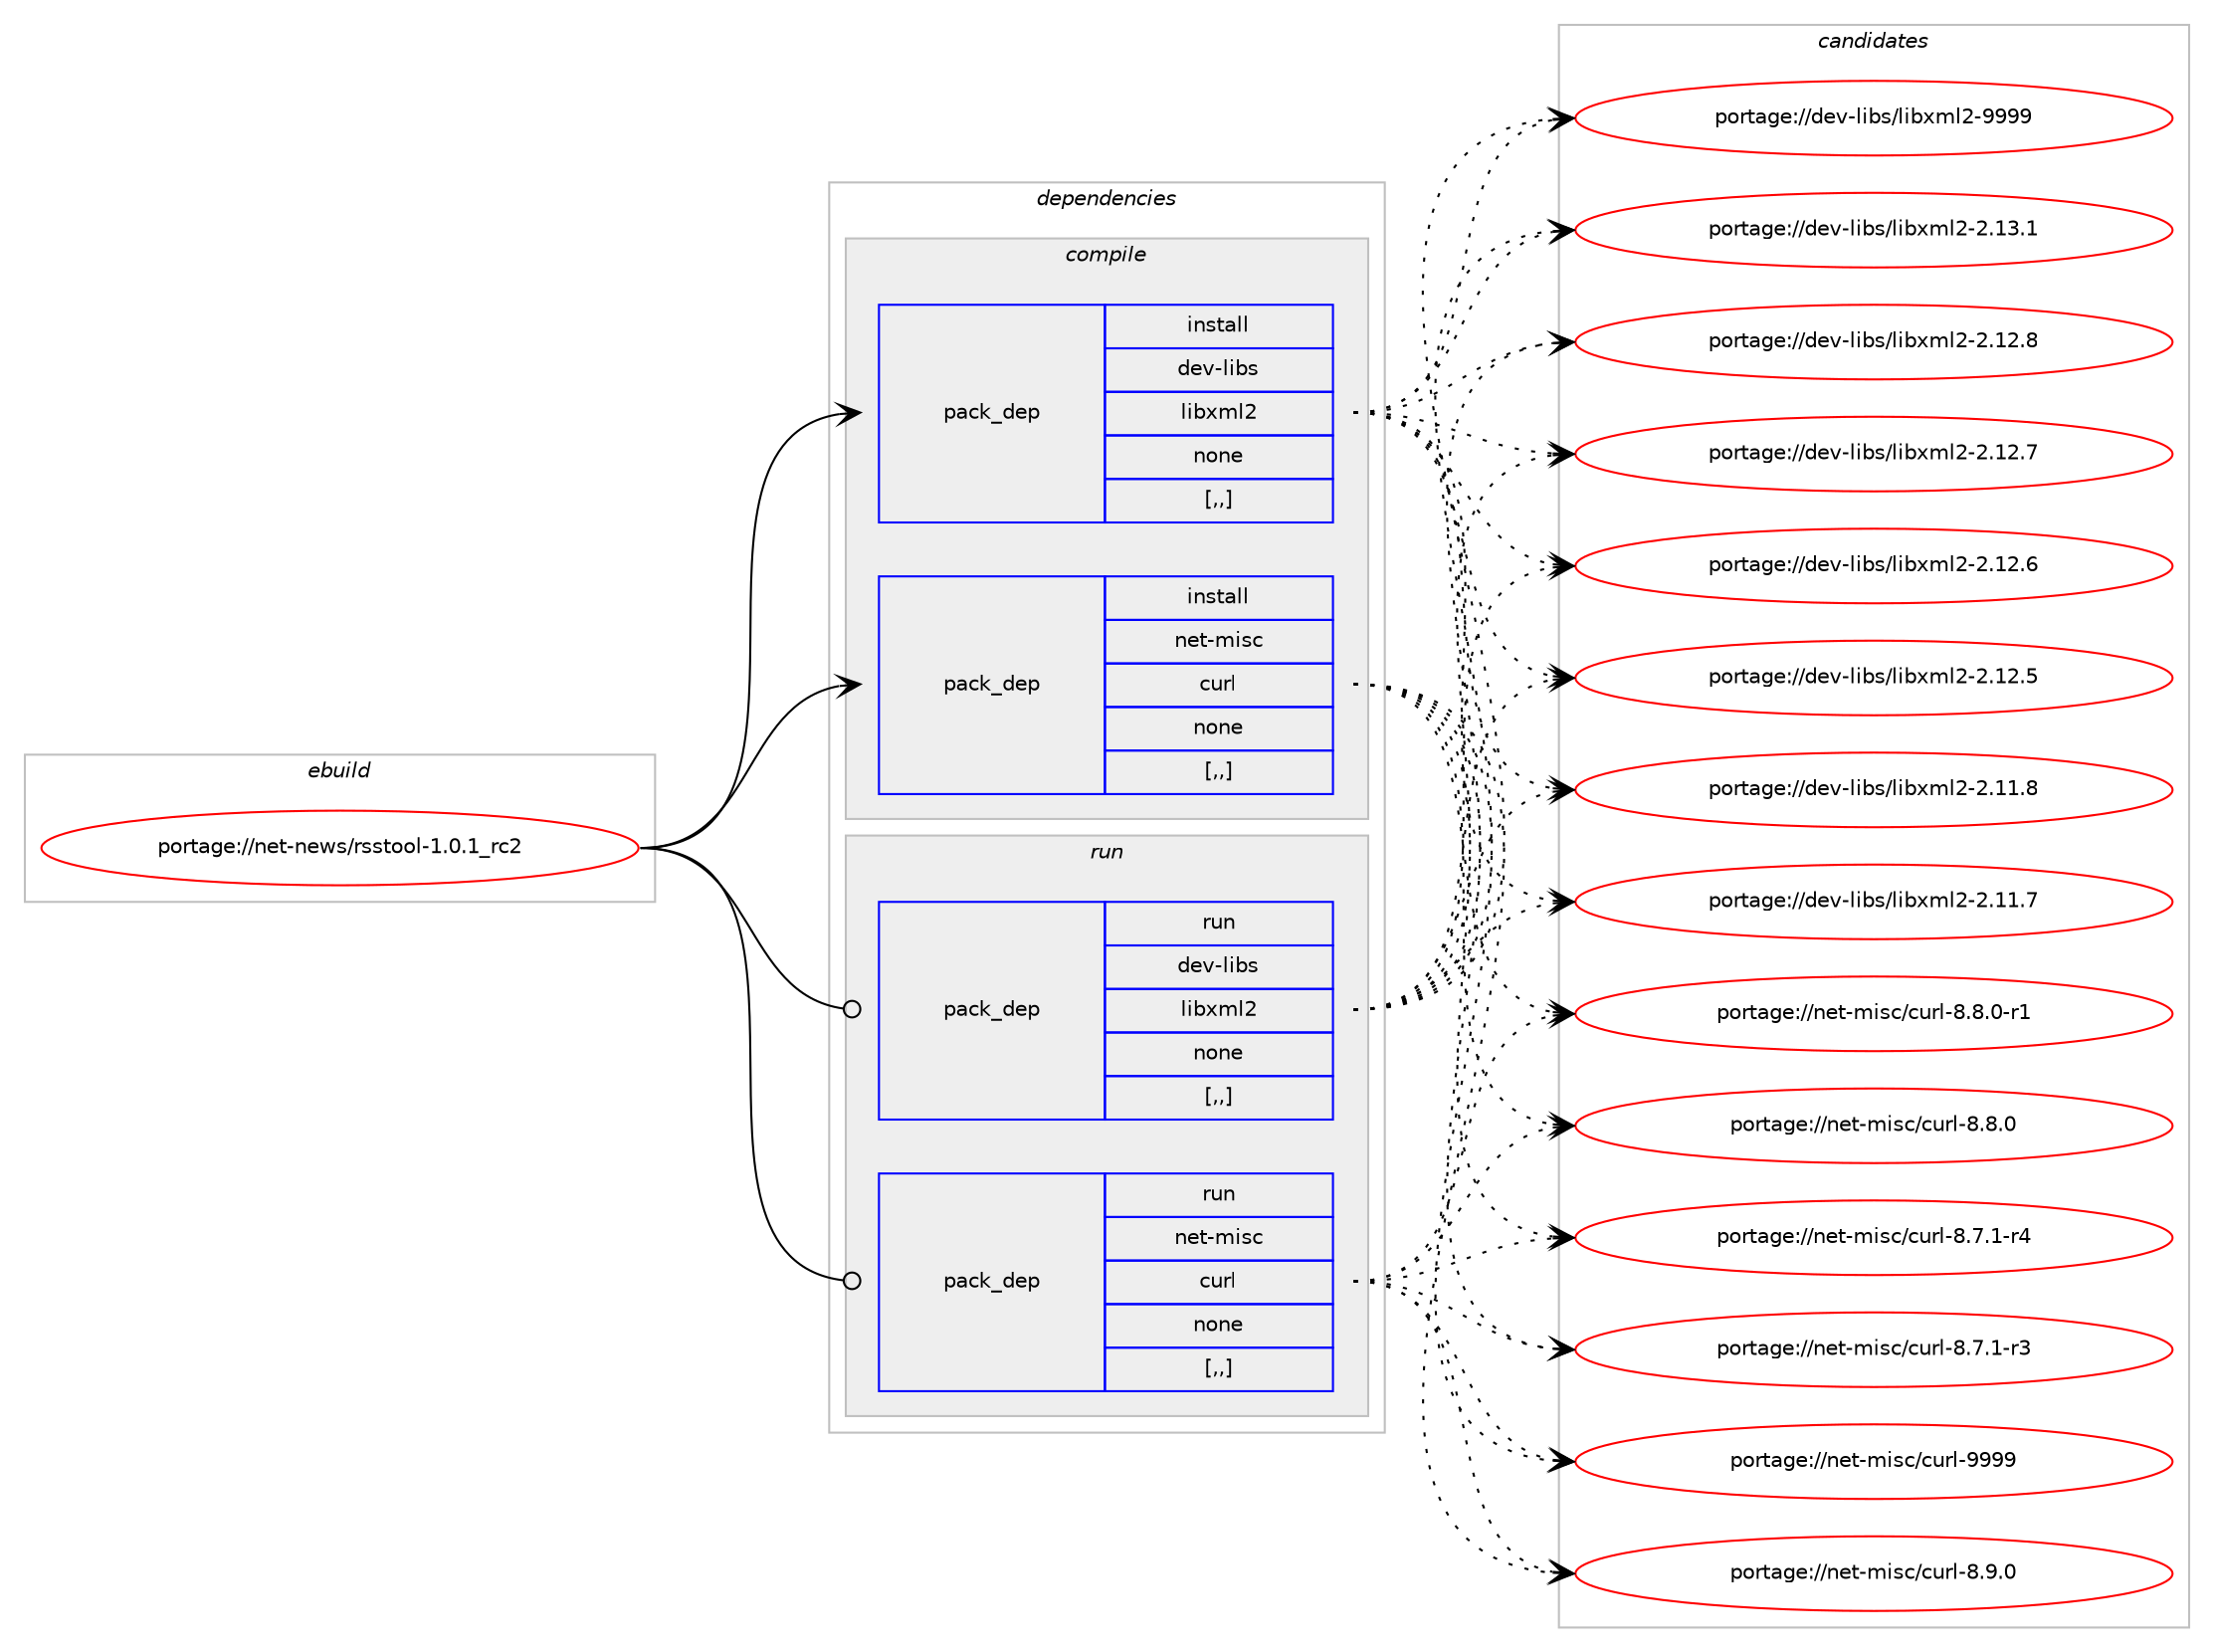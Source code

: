 digraph prolog {

# *************
# Graph options
# *************

newrank=true;
concentrate=true;
compound=true;
graph [rankdir=LR,fontname=Helvetica,fontsize=10,ranksep=1.5];#, ranksep=2.5, nodesep=0.2];
edge  [arrowhead=vee];
node  [fontname=Helvetica,fontsize=10];

# **********
# The ebuild
# **********

subgraph cluster_leftcol {
color=gray;
label=<<i>ebuild</i>>;
id [label="portage://net-news/rsstool-1.0.1_rc2", color=red, width=4, href="../net-news/rsstool-1.0.1_rc2.svg"];
}

# ****************
# The dependencies
# ****************

subgraph cluster_midcol {
color=gray;
label=<<i>dependencies</i>>;
subgraph cluster_compile {
fillcolor="#eeeeee";
style=filled;
label=<<i>compile</i>>;
subgraph pack276699 {
dependency379530 [label=<<TABLE BORDER="0" CELLBORDER="1" CELLSPACING="0" CELLPADDING="4" WIDTH="220"><TR><TD ROWSPAN="6" CELLPADDING="30">pack_dep</TD></TR><TR><TD WIDTH="110">install</TD></TR><TR><TD>dev-libs</TD></TR><TR><TD>libxml2</TD></TR><TR><TD>none</TD></TR><TR><TD>[,,]</TD></TR></TABLE>>, shape=none, color=blue];
}
id:e -> dependency379530:w [weight=20,style="solid",arrowhead="vee"];
subgraph pack276700 {
dependency379531 [label=<<TABLE BORDER="0" CELLBORDER="1" CELLSPACING="0" CELLPADDING="4" WIDTH="220"><TR><TD ROWSPAN="6" CELLPADDING="30">pack_dep</TD></TR><TR><TD WIDTH="110">install</TD></TR><TR><TD>net-misc</TD></TR><TR><TD>curl</TD></TR><TR><TD>none</TD></TR><TR><TD>[,,]</TD></TR></TABLE>>, shape=none, color=blue];
}
id:e -> dependency379531:w [weight=20,style="solid",arrowhead="vee"];
}
subgraph cluster_compileandrun {
fillcolor="#eeeeee";
style=filled;
label=<<i>compile and run</i>>;
}
subgraph cluster_run {
fillcolor="#eeeeee";
style=filled;
label=<<i>run</i>>;
subgraph pack276701 {
dependency379532 [label=<<TABLE BORDER="0" CELLBORDER="1" CELLSPACING="0" CELLPADDING="4" WIDTH="220"><TR><TD ROWSPAN="6" CELLPADDING="30">pack_dep</TD></TR><TR><TD WIDTH="110">run</TD></TR><TR><TD>dev-libs</TD></TR><TR><TD>libxml2</TD></TR><TR><TD>none</TD></TR><TR><TD>[,,]</TD></TR></TABLE>>, shape=none, color=blue];
}
id:e -> dependency379532:w [weight=20,style="solid",arrowhead="odot"];
subgraph pack276702 {
dependency379533 [label=<<TABLE BORDER="0" CELLBORDER="1" CELLSPACING="0" CELLPADDING="4" WIDTH="220"><TR><TD ROWSPAN="6" CELLPADDING="30">pack_dep</TD></TR><TR><TD WIDTH="110">run</TD></TR><TR><TD>net-misc</TD></TR><TR><TD>curl</TD></TR><TR><TD>none</TD></TR><TR><TD>[,,]</TD></TR></TABLE>>, shape=none, color=blue];
}
id:e -> dependency379533:w [weight=20,style="solid",arrowhead="odot"];
}
}

# **************
# The candidates
# **************

subgraph cluster_choices {
rank=same;
color=gray;
label=<<i>candidates</i>>;

subgraph choice276699 {
color=black;
nodesep=1;
choice10010111845108105981154710810598120109108504557575757 [label="portage://dev-libs/libxml2-9999", color=red, width=4,href="../dev-libs/libxml2-9999.svg"];
choice100101118451081059811547108105981201091085045504649514649 [label="portage://dev-libs/libxml2-2.13.1", color=red, width=4,href="../dev-libs/libxml2-2.13.1.svg"];
choice100101118451081059811547108105981201091085045504649504656 [label="portage://dev-libs/libxml2-2.12.8", color=red, width=4,href="../dev-libs/libxml2-2.12.8.svg"];
choice100101118451081059811547108105981201091085045504649504655 [label="portage://dev-libs/libxml2-2.12.7", color=red, width=4,href="../dev-libs/libxml2-2.12.7.svg"];
choice100101118451081059811547108105981201091085045504649504654 [label="portage://dev-libs/libxml2-2.12.6", color=red, width=4,href="../dev-libs/libxml2-2.12.6.svg"];
choice100101118451081059811547108105981201091085045504649504653 [label="portage://dev-libs/libxml2-2.12.5", color=red, width=4,href="../dev-libs/libxml2-2.12.5.svg"];
choice100101118451081059811547108105981201091085045504649494656 [label="portage://dev-libs/libxml2-2.11.8", color=red, width=4,href="../dev-libs/libxml2-2.11.8.svg"];
choice100101118451081059811547108105981201091085045504649494655 [label="portage://dev-libs/libxml2-2.11.7", color=red, width=4,href="../dev-libs/libxml2-2.11.7.svg"];
dependency379530:e -> choice10010111845108105981154710810598120109108504557575757:w [style=dotted,weight="100"];
dependency379530:e -> choice100101118451081059811547108105981201091085045504649514649:w [style=dotted,weight="100"];
dependency379530:e -> choice100101118451081059811547108105981201091085045504649504656:w [style=dotted,weight="100"];
dependency379530:e -> choice100101118451081059811547108105981201091085045504649504655:w [style=dotted,weight="100"];
dependency379530:e -> choice100101118451081059811547108105981201091085045504649504654:w [style=dotted,weight="100"];
dependency379530:e -> choice100101118451081059811547108105981201091085045504649504653:w [style=dotted,weight="100"];
dependency379530:e -> choice100101118451081059811547108105981201091085045504649494656:w [style=dotted,weight="100"];
dependency379530:e -> choice100101118451081059811547108105981201091085045504649494655:w [style=dotted,weight="100"];
}
subgraph choice276700 {
color=black;
nodesep=1;
choice110101116451091051159947991171141084557575757 [label="portage://net-misc/curl-9999", color=red, width=4,href="../net-misc/curl-9999.svg"];
choice11010111645109105115994799117114108455646574648 [label="portage://net-misc/curl-8.9.0", color=red, width=4,href="../net-misc/curl-8.9.0.svg"];
choice110101116451091051159947991171141084556465646484511449 [label="portage://net-misc/curl-8.8.0-r1", color=red, width=4,href="../net-misc/curl-8.8.0-r1.svg"];
choice11010111645109105115994799117114108455646564648 [label="portage://net-misc/curl-8.8.0", color=red, width=4,href="../net-misc/curl-8.8.0.svg"];
choice110101116451091051159947991171141084556465546494511452 [label="portage://net-misc/curl-8.7.1-r4", color=red, width=4,href="../net-misc/curl-8.7.1-r4.svg"];
choice110101116451091051159947991171141084556465546494511451 [label="portage://net-misc/curl-8.7.1-r3", color=red, width=4,href="../net-misc/curl-8.7.1-r3.svg"];
dependency379531:e -> choice110101116451091051159947991171141084557575757:w [style=dotted,weight="100"];
dependency379531:e -> choice11010111645109105115994799117114108455646574648:w [style=dotted,weight="100"];
dependency379531:e -> choice110101116451091051159947991171141084556465646484511449:w [style=dotted,weight="100"];
dependency379531:e -> choice11010111645109105115994799117114108455646564648:w [style=dotted,weight="100"];
dependency379531:e -> choice110101116451091051159947991171141084556465546494511452:w [style=dotted,weight="100"];
dependency379531:e -> choice110101116451091051159947991171141084556465546494511451:w [style=dotted,weight="100"];
}
subgraph choice276701 {
color=black;
nodesep=1;
choice10010111845108105981154710810598120109108504557575757 [label="portage://dev-libs/libxml2-9999", color=red, width=4,href="../dev-libs/libxml2-9999.svg"];
choice100101118451081059811547108105981201091085045504649514649 [label="portage://dev-libs/libxml2-2.13.1", color=red, width=4,href="../dev-libs/libxml2-2.13.1.svg"];
choice100101118451081059811547108105981201091085045504649504656 [label="portage://dev-libs/libxml2-2.12.8", color=red, width=4,href="../dev-libs/libxml2-2.12.8.svg"];
choice100101118451081059811547108105981201091085045504649504655 [label="portage://dev-libs/libxml2-2.12.7", color=red, width=4,href="../dev-libs/libxml2-2.12.7.svg"];
choice100101118451081059811547108105981201091085045504649504654 [label="portage://dev-libs/libxml2-2.12.6", color=red, width=4,href="../dev-libs/libxml2-2.12.6.svg"];
choice100101118451081059811547108105981201091085045504649504653 [label="portage://dev-libs/libxml2-2.12.5", color=red, width=4,href="../dev-libs/libxml2-2.12.5.svg"];
choice100101118451081059811547108105981201091085045504649494656 [label="portage://dev-libs/libxml2-2.11.8", color=red, width=4,href="../dev-libs/libxml2-2.11.8.svg"];
choice100101118451081059811547108105981201091085045504649494655 [label="portage://dev-libs/libxml2-2.11.7", color=red, width=4,href="../dev-libs/libxml2-2.11.7.svg"];
dependency379532:e -> choice10010111845108105981154710810598120109108504557575757:w [style=dotted,weight="100"];
dependency379532:e -> choice100101118451081059811547108105981201091085045504649514649:w [style=dotted,weight="100"];
dependency379532:e -> choice100101118451081059811547108105981201091085045504649504656:w [style=dotted,weight="100"];
dependency379532:e -> choice100101118451081059811547108105981201091085045504649504655:w [style=dotted,weight="100"];
dependency379532:e -> choice100101118451081059811547108105981201091085045504649504654:w [style=dotted,weight="100"];
dependency379532:e -> choice100101118451081059811547108105981201091085045504649504653:w [style=dotted,weight="100"];
dependency379532:e -> choice100101118451081059811547108105981201091085045504649494656:w [style=dotted,weight="100"];
dependency379532:e -> choice100101118451081059811547108105981201091085045504649494655:w [style=dotted,weight="100"];
}
subgraph choice276702 {
color=black;
nodesep=1;
choice110101116451091051159947991171141084557575757 [label="portage://net-misc/curl-9999", color=red, width=4,href="../net-misc/curl-9999.svg"];
choice11010111645109105115994799117114108455646574648 [label="portage://net-misc/curl-8.9.0", color=red, width=4,href="../net-misc/curl-8.9.0.svg"];
choice110101116451091051159947991171141084556465646484511449 [label="portage://net-misc/curl-8.8.0-r1", color=red, width=4,href="../net-misc/curl-8.8.0-r1.svg"];
choice11010111645109105115994799117114108455646564648 [label="portage://net-misc/curl-8.8.0", color=red, width=4,href="../net-misc/curl-8.8.0.svg"];
choice110101116451091051159947991171141084556465546494511452 [label="portage://net-misc/curl-8.7.1-r4", color=red, width=4,href="../net-misc/curl-8.7.1-r4.svg"];
choice110101116451091051159947991171141084556465546494511451 [label="portage://net-misc/curl-8.7.1-r3", color=red, width=4,href="../net-misc/curl-8.7.1-r3.svg"];
dependency379533:e -> choice110101116451091051159947991171141084557575757:w [style=dotted,weight="100"];
dependency379533:e -> choice11010111645109105115994799117114108455646574648:w [style=dotted,weight="100"];
dependency379533:e -> choice110101116451091051159947991171141084556465646484511449:w [style=dotted,weight="100"];
dependency379533:e -> choice11010111645109105115994799117114108455646564648:w [style=dotted,weight="100"];
dependency379533:e -> choice110101116451091051159947991171141084556465546494511452:w [style=dotted,weight="100"];
dependency379533:e -> choice110101116451091051159947991171141084556465546494511451:w [style=dotted,weight="100"];
}
}

}
